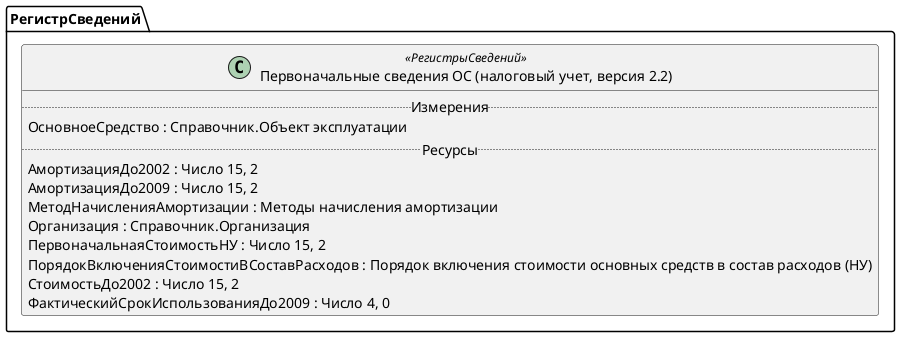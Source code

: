 ﻿@startuml ПервоначальныеСведенияОСНалоговыйУчет
'!include templates.wsd
'..\include templates.wsd
class РегистрСведений.ПервоначальныеСведенияОСНалоговыйУчет as "Первоначальные сведения ОС (налоговый учет, версия 2.2)" <<РегистрыСведений>>
{
..Измерения..
ОсновноеСредство : Справочник.Объект эксплуатации
..Ресурсы..
АмортизацияДо2002 : Число 15, 2
АмортизацияДо2009 : Число 15, 2
МетодНачисленияАмортизации : Методы начисления амортизации
Организация : Справочник.Организация
ПервоначальнаяСтоимостьНУ : Число 15, 2
ПорядокВключенияСтоимостиВСоставРасходов : Порядок включения стоимости основных средств в состав расходов (НУ)
СтоимостьДо2002 : Число 15, 2
ФактическийСрокИспользованияДо2009 : Число 4, 0
}
@enduml

